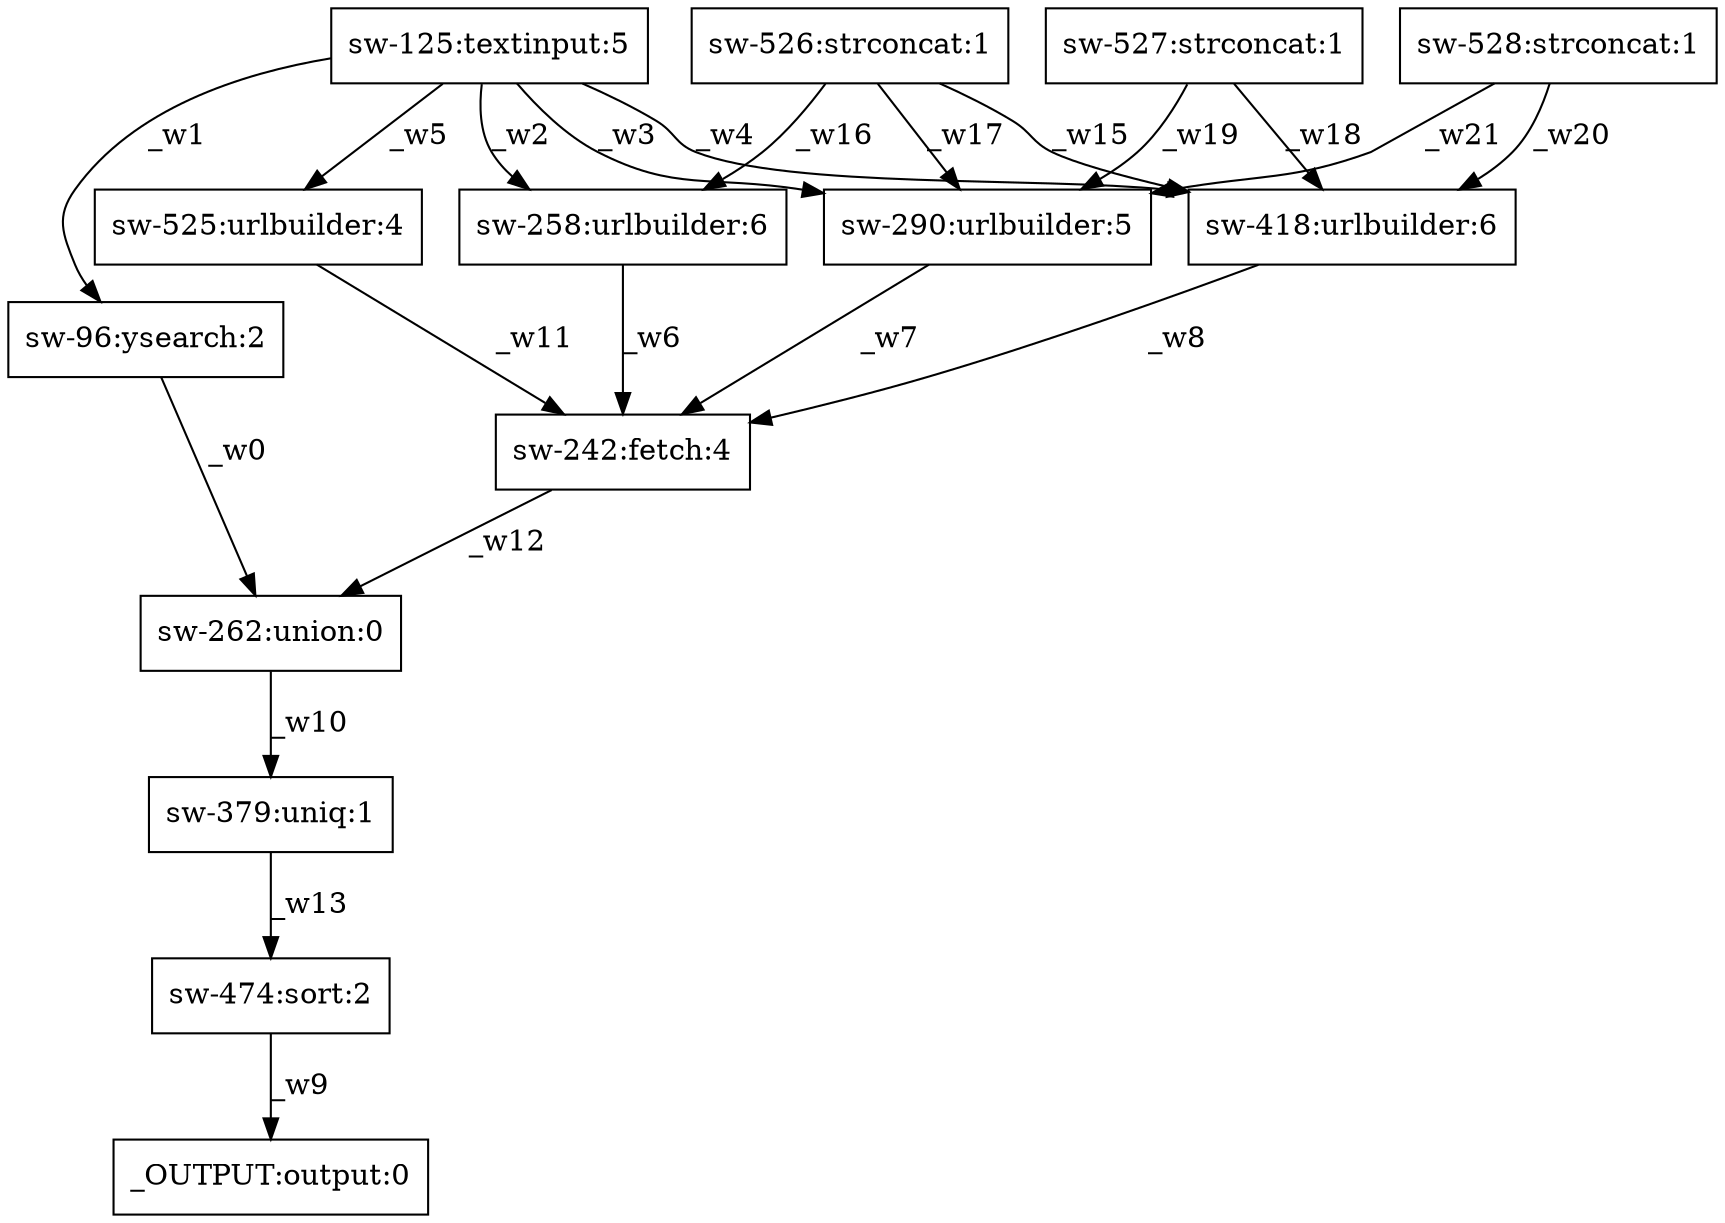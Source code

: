 digraph test1 { node [shape=box] "sw-96" [label="sw-96:ysearch:2"];"sw-262" [label="sw-262:union:0"];"sw-418" [label="sw-418:urlbuilder:6"];"_OUTPUT" [label="_OUTPUT:output:0"];"sw-379" [label="sw-379:uniq:1"];"sw-528" [label="sw-528:strconcat:1"];"sw-242" [label="sw-242:fetch:4"];"sw-526" [label="sw-526:strconcat:1"];"sw-527" [label="sw-527:strconcat:1"];"sw-525" [label="sw-525:urlbuilder:4"];"sw-290" [label="sw-290:urlbuilder:5"];"sw-258" [label="sw-258:urlbuilder:6"];"sw-125" [label="sw-125:textinput:5"];"sw-474" [label="sw-474:sort:2"];"sw-96" -> "sw-262" [label="_w0"];"sw-125" -> "sw-96" [label="_w1"];"sw-125" -> "sw-258" [label="_w2"];"sw-125" -> "sw-290" [label="_w3"];"sw-125" -> "sw-418" [label="_w4"];"sw-125" -> "sw-525" [label="_w5"];"sw-258" -> "sw-242" [label="_w6"];"sw-290" -> "sw-242" [label="_w7"];"sw-418" -> "sw-242" [label="_w8"];"sw-474" -> "_OUTPUT" [label="_w9"];"sw-262" -> "sw-379" [label="_w10"];"sw-525" -> "sw-242" [label="_w11"];"sw-242" -> "sw-262" [label="_w12"];"sw-379" -> "sw-474" [label="_w13"];"sw-526" -> "sw-418" [label="_w15"];"sw-526" -> "sw-258" [label="_w16"];"sw-526" -> "sw-290" [label="_w17"];"sw-527" -> "sw-418" [label="_w18"];"sw-527" -> "sw-290" [label="_w19"];"sw-528" -> "sw-418" [label="_w20"];"sw-528" -> "sw-290" [label="_w21"];}